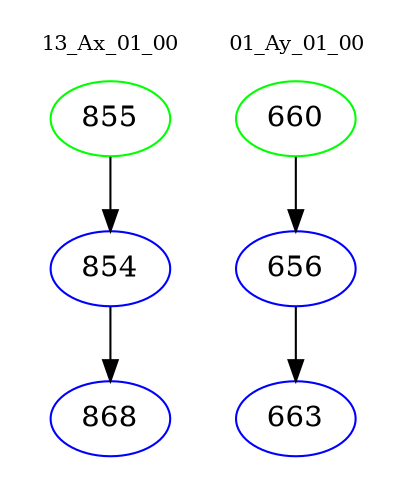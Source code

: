 digraph{
subgraph cluster_0 {
color = white
label = "13_Ax_01_00";
fontsize=10;
T0_855 [label="855", color="green"]
T0_855 -> T0_854 [color="black"]
T0_854 [label="854", color="blue"]
T0_854 -> T0_868 [color="black"]
T0_868 [label="868", color="blue"]
}
subgraph cluster_1 {
color = white
label = "01_Ay_01_00";
fontsize=10;
T1_660 [label="660", color="green"]
T1_660 -> T1_656 [color="black"]
T1_656 [label="656", color="blue"]
T1_656 -> T1_663 [color="black"]
T1_663 [label="663", color="blue"]
}
}
